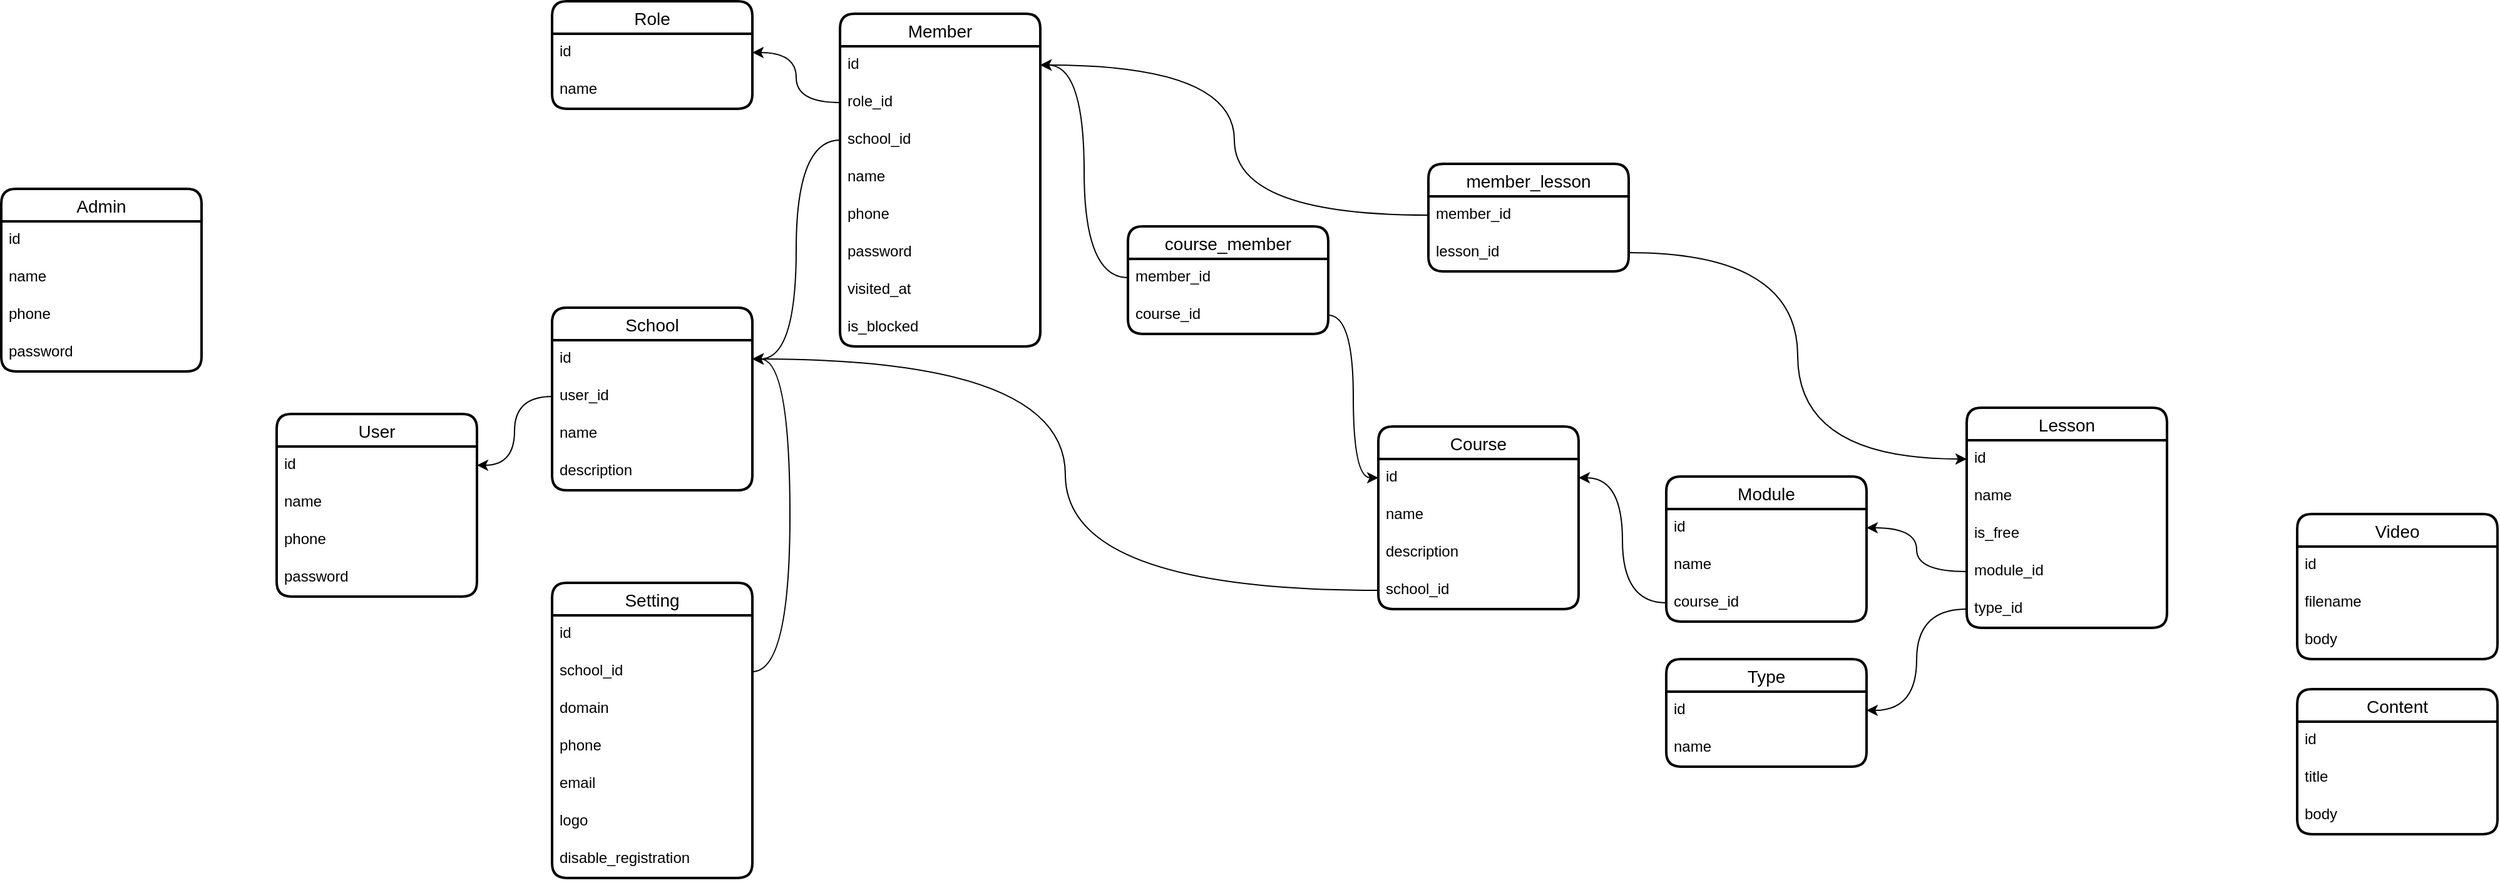 <mxfile version="22.1.16" type="github">
  <diagram name="Страница — 1" id="v7oM--o3gV5WJEw0xlFY">
    <mxGraphModel dx="1509" dy="777" grid="1" gridSize="10" guides="1" tooltips="1" connect="1" arrows="1" fold="1" page="1" pageScale="1" pageWidth="827" pageHeight="1169" math="0" shadow="0">
      <root>
        <mxCell id="0" />
        <mxCell id="1" parent="0" />
        <mxCell id="oS03hcmnEaacrs_FGBQ0-1" value="User" style="swimlane;fontStyle=0;childLayout=stackLayout;horizontal=1;startSize=26;horizontalStack=0;resizeParent=1;resizeParentMax=0;resizeLast=0;collapsible=1;marginBottom=0;align=center;fontSize=14;strokeWidth=2;rounded=1;shadow=0;glass=0;swimlaneLine=1;" parent="1" vertex="1">
          <mxGeometry x="260" y="670" width="160" height="146" as="geometry" />
        </mxCell>
        <mxCell id="oS03hcmnEaacrs_FGBQ0-2" value="id" style="text;strokeColor=none;fillColor=none;spacingLeft=4;spacingRight=4;overflow=hidden;rotatable=0;points=[[0,0.5],[1,0.5]];portConstraint=eastwest;fontSize=12;whiteSpace=wrap;html=1;" parent="oS03hcmnEaacrs_FGBQ0-1" vertex="1">
          <mxGeometry y="26" width="160" height="30" as="geometry" />
        </mxCell>
        <mxCell id="oS03hcmnEaacrs_FGBQ0-3" value="name" style="text;strokeColor=none;fillColor=none;spacingLeft=4;spacingRight=4;overflow=hidden;rotatable=0;points=[[0,0.5],[1,0.5]];portConstraint=eastwest;fontSize=12;whiteSpace=wrap;html=1;" parent="oS03hcmnEaacrs_FGBQ0-1" vertex="1">
          <mxGeometry y="56" width="160" height="30" as="geometry" />
        </mxCell>
        <mxCell id="oS03hcmnEaacrs_FGBQ0-4" value="phone" style="text;strokeColor=none;fillColor=none;spacingLeft=4;spacingRight=4;overflow=hidden;rotatable=0;points=[[0,0.5],[1,0.5]];portConstraint=eastwest;fontSize=12;whiteSpace=wrap;html=1;" parent="oS03hcmnEaacrs_FGBQ0-1" vertex="1">
          <mxGeometry y="86" width="160" height="30" as="geometry" />
        </mxCell>
        <mxCell id="oS03hcmnEaacrs_FGBQ0-5" value="password" style="text;strokeColor=none;fillColor=none;spacingLeft=4;spacingRight=4;overflow=hidden;rotatable=0;points=[[0,0.5],[1,0.5]];portConstraint=eastwest;fontSize=12;whiteSpace=wrap;html=1;" parent="oS03hcmnEaacrs_FGBQ0-1" vertex="1">
          <mxGeometry y="116" width="160" height="30" as="geometry" />
        </mxCell>
        <mxCell id="oS03hcmnEaacrs_FGBQ0-7" value="School" style="swimlane;fontStyle=0;childLayout=stackLayout;horizontal=1;startSize=26;horizontalStack=0;resizeParent=1;resizeParentMax=0;resizeLast=0;collapsible=1;marginBottom=0;align=center;fontSize=14;strokeWidth=2;rounded=1;shadow=0;glass=0;swimlaneLine=1;" parent="1" vertex="1">
          <mxGeometry x="480" y="585" width="160" height="146" as="geometry" />
        </mxCell>
        <mxCell id="oS03hcmnEaacrs_FGBQ0-8" value="id" style="text;strokeColor=none;fillColor=none;spacingLeft=4;spacingRight=4;overflow=hidden;rotatable=0;points=[[0,0.5],[1,0.5]];portConstraint=eastwest;fontSize=12;whiteSpace=wrap;html=1;" parent="oS03hcmnEaacrs_FGBQ0-7" vertex="1">
          <mxGeometry y="26" width="160" height="30" as="geometry" />
        </mxCell>
        <mxCell id="Zk29MJzxXKS4YO6dR20g-1" value="user_id" style="text;strokeColor=none;fillColor=none;spacingLeft=4;spacingRight=4;overflow=hidden;rotatable=0;points=[[0,0.5],[1,0.5]];portConstraint=eastwest;fontSize=12;whiteSpace=wrap;html=1;" parent="oS03hcmnEaacrs_FGBQ0-7" vertex="1">
          <mxGeometry y="56" width="160" height="30" as="geometry" />
        </mxCell>
        <mxCell id="oS03hcmnEaacrs_FGBQ0-9" value="name" style="text;strokeColor=none;fillColor=none;spacingLeft=4;spacingRight=4;overflow=hidden;rotatable=0;points=[[0,0.5],[1,0.5]];portConstraint=eastwest;fontSize=12;whiteSpace=wrap;html=1;" parent="oS03hcmnEaacrs_FGBQ0-7" vertex="1">
          <mxGeometry y="86" width="160" height="30" as="geometry" />
        </mxCell>
        <mxCell id="oS03hcmnEaacrs_FGBQ0-10" value="description" style="text;strokeColor=none;fillColor=none;spacingLeft=4;spacingRight=4;overflow=hidden;rotatable=0;points=[[0,0.5],[1,0.5]];portConstraint=eastwest;fontSize=12;whiteSpace=wrap;html=1;" parent="oS03hcmnEaacrs_FGBQ0-7" vertex="1">
          <mxGeometry y="116" width="160" height="30" as="geometry" />
        </mxCell>
        <mxCell id="oS03hcmnEaacrs_FGBQ0-12" value="Member" style="swimlane;fontStyle=0;childLayout=stackLayout;horizontal=1;startSize=26;horizontalStack=0;resizeParent=1;resizeParentMax=0;resizeLast=0;collapsible=1;marginBottom=0;align=center;fontSize=14;strokeWidth=2;rounded=1;shadow=0;glass=0;swimlaneLine=1;" parent="1" vertex="1">
          <mxGeometry x="710" y="350" width="160" height="266" as="geometry" />
        </mxCell>
        <mxCell id="oS03hcmnEaacrs_FGBQ0-13" value="id" style="text;strokeColor=none;fillColor=none;spacingLeft=4;spacingRight=4;overflow=hidden;rotatable=0;points=[[0,0.5],[1,0.5]];portConstraint=eastwest;fontSize=12;whiteSpace=wrap;html=1;" parent="oS03hcmnEaacrs_FGBQ0-12" vertex="1">
          <mxGeometry y="26" width="160" height="30" as="geometry" />
        </mxCell>
        <mxCell id="hkPwFCnZwp60vumQR1zY-2" value="role_id" style="text;strokeColor=none;fillColor=none;spacingLeft=4;spacingRight=4;overflow=hidden;rotatable=0;points=[[0,0.5],[1,0.5]];portConstraint=eastwest;fontSize=12;whiteSpace=wrap;html=1;" parent="oS03hcmnEaacrs_FGBQ0-12" vertex="1">
          <mxGeometry y="56" width="160" height="30" as="geometry" />
        </mxCell>
        <mxCell id="oS03hcmnEaacrs_FGBQ0-18" value="school_id" style="text;strokeColor=none;fillColor=none;spacingLeft=4;spacingRight=4;overflow=hidden;rotatable=0;points=[[0,0.5],[1,0.5]];portConstraint=eastwest;fontSize=12;whiteSpace=wrap;html=1;" parent="oS03hcmnEaacrs_FGBQ0-12" vertex="1">
          <mxGeometry y="86" width="160" height="30" as="geometry" />
        </mxCell>
        <mxCell id="oS03hcmnEaacrs_FGBQ0-14" value="name" style="text;strokeColor=none;fillColor=none;spacingLeft=4;spacingRight=4;overflow=hidden;rotatable=0;points=[[0,0.5],[1,0.5]];portConstraint=eastwest;fontSize=12;whiteSpace=wrap;html=1;" parent="oS03hcmnEaacrs_FGBQ0-12" vertex="1">
          <mxGeometry y="116" width="160" height="30" as="geometry" />
        </mxCell>
        <mxCell id="oS03hcmnEaacrs_FGBQ0-15" value="phone" style="text;strokeColor=none;fillColor=none;spacingLeft=4;spacingRight=4;overflow=hidden;rotatable=0;points=[[0,0.5],[1,0.5]];portConstraint=eastwest;fontSize=12;whiteSpace=wrap;html=1;" parent="oS03hcmnEaacrs_FGBQ0-12" vertex="1">
          <mxGeometry y="146" width="160" height="30" as="geometry" />
        </mxCell>
        <mxCell id="oS03hcmnEaacrs_FGBQ0-16" value="password" style="text;strokeColor=none;fillColor=none;spacingLeft=4;spacingRight=4;overflow=hidden;rotatable=0;points=[[0,0.5],[1,0.5]];portConstraint=eastwest;fontSize=12;whiteSpace=wrap;html=1;" parent="oS03hcmnEaacrs_FGBQ0-12" vertex="1">
          <mxGeometry y="176" width="160" height="30" as="geometry" />
        </mxCell>
        <mxCell id="oS03hcmnEaacrs_FGBQ0-17" value="visited_at" style="text;strokeColor=none;fillColor=none;spacingLeft=4;spacingRight=4;overflow=hidden;rotatable=0;points=[[0,0.5],[1,0.5]];portConstraint=eastwest;fontSize=12;whiteSpace=wrap;html=1;" parent="oS03hcmnEaacrs_FGBQ0-12" vertex="1">
          <mxGeometry y="206" width="160" height="30" as="geometry" />
        </mxCell>
        <mxCell id="oS03hcmnEaacrs_FGBQ0-19" value="is_blocked" style="text;strokeColor=none;fillColor=none;spacingLeft=4;spacingRight=4;overflow=hidden;rotatable=0;points=[[0,0.5],[1,0.5]];portConstraint=eastwest;fontSize=12;whiteSpace=wrap;html=1;" parent="oS03hcmnEaacrs_FGBQ0-12" vertex="1">
          <mxGeometry y="236" width="160" height="30" as="geometry" />
        </mxCell>
        <mxCell id="oS03hcmnEaacrs_FGBQ0-20" value="Setting" style="swimlane;fontStyle=0;childLayout=stackLayout;horizontal=1;startSize=26;horizontalStack=0;resizeParent=1;resizeParentMax=0;resizeLast=0;collapsible=1;marginBottom=0;align=center;fontSize=14;strokeWidth=2;rounded=1;shadow=0;glass=0;swimlaneLine=1;" parent="1" vertex="1">
          <mxGeometry x="480" y="805" width="160" height="236" as="geometry" />
        </mxCell>
        <mxCell id="oS03hcmnEaacrs_FGBQ0-21" value="id" style="text;strokeColor=none;fillColor=none;spacingLeft=4;spacingRight=4;overflow=hidden;rotatable=0;points=[[0,0.5],[1,0.5]];portConstraint=eastwest;fontSize=12;whiteSpace=wrap;html=1;" parent="oS03hcmnEaacrs_FGBQ0-20" vertex="1">
          <mxGeometry y="26" width="160" height="30" as="geometry" />
        </mxCell>
        <mxCell id="Zk29MJzxXKS4YO6dR20g-4" value="school_id" style="text;strokeColor=none;fillColor=none;spacingLeft=4;spacingRight=4;overflow=hidden;rotatable=0;points=[[0,0.5],[1,0.5]];portConstraint=eastwest;fontSize=12;whiteSpace=wrap;html=1;" parent="oS03hcmnEaacrs_FGBQ0-20" vertex="1">
          <mxGeometry y="56" width="160" height="30" as="geometry" />
        </mxCell>
        <mxCell id="oS03hcmnEaacrs_FGBQ0-22" value="domain" style="text;strokeColor=none;fillColor=none;spacingLeft=4;spacingRight=4;overflow=hidden;rotatable=0;points=[[0,0.5],[1,0.5]];portConstraint=eastwest;fontSize=12;whiteSpace=wrap;html=1;" parent="oS03hcmnEaacrs_FGBQ0-20" vertex="1">
          <mxGeometry y="86" width="160" height="30" as="geometry" />
        </mxCell>
        <mxCell id="oS03hcmnEaacrs_FGBQ0-23" value="phone" style="text;strokeColor=none;fillColor=none;spacingLeft=4;spacingRight=4;overflow=hidden;rotatable=0;points=[[0,0.5],[1,0.5]];portConstraint=eastwest;fontSize=12;whiteSpace=wrap;html=1;" parent="oS03hcmnEaacrs_FGBQ0-20" vertex="1">
          <mxGeometry y="116" width="160" height="30" as="geometry" />
        </mxCell>
        <mxCell id="oS03hcmnEaacrs_FGBQ0-24" value="email" style="text;strokeColor=none;fillColor=none;spacingLeft=4;spacingRight=4;overflow=hidden;rotatable=0;points=[[0,0.5],[1,0.5]];portConstraint=eastwest;fontSize=12;whiteSpace=wrap;html=1;" parent="oS03hcmnEaacrs_FGBQ0-20" vertex="1">
          <mxGeometry y="146" width="160" height="30" as="geometry" />
        </mxCell>
        <mxCell id="oS03hcmnEaacrs_FGBQ0-25" value="logo" style="text;strokeColor=none;fillColor=none;spacingLeft=4;spacingRight=4;overflow=hidden;rotatable=0;points=[[0,0.5],[1,0.5]];portConstraint=eastwest;fontSize=12;whiteSpace=wrap;html=1;" parent="oS03hcmnEaacrs_FGBQ0-20" vertex="1">
          <mxGeometry y="176" width="160" height="30" as="geometry" />
        </mxCell>
        <mxCell id="oS03hcmnEaacrs_FGBQ0-26" value="disable_registration" style="text;strokeColor=none;fillColor=none;spacingLeft=4;spacingRight=4;overflow=hidden;rotatable=0;points=[[0,0.5],[1,0.5]];portConstraint=eastwest;fontSize=12;whiteSpace=wrap;html=1;" parent="oS03hcmnEaacrs_FGBQ0-20" vertex="1">
          <mxGeometry y="206" width="160" height="30" as="geometry" />
        </mxCell>
        <mxCell id="oS03hcmnEaacrs_FGBQ0-27" value="Course" style="swimlane;fontStyle=0;childLayout=stackLayout;horizontal=1;startSize=26;horizontalStack=0;resizeParent=1;resizeParentMax=0;resizeLast=0;collapsible=1;marginBottom=0;align=center;fontSize=14;strokeWidth=2;rounded=1;shadow=0;glass=0;swimlaneLine=1;" parent="1" vertex="1">
          <mxGeometry x="1140" y="680" width="160" height="146" as="geometry" />
        </mxCell>
        <mxCell id="oS03hcmnEaacrs_FGBQ0-28" value="id" style="text;strokeColor=none;fillColor=none;spacingLeft=4;spacingRight=4;overflow=hidden;rotatable=0;points=[[0,0.5],[1,0.5]];portConstraint=eastwest;fontSize=12;whiteSpace=wrap;html=1;" parent="oS03hcmnEaacrs_FGBQ0-27" vertex="1">
          <mxGeometry y="26" width="160" height="30" as="geometry" />
        </mxCell>
        <mxCell id="oS03hcmnEaacrs_FGBQ0-29" value="name" style="text;strokeColor=none;fillColor=none;spacingLeft=4;spacingRight=4;overflow=hidden;rotatable=0;points=[[0,0.5],[1,0.5]];portConstraint=eastwest;fontSize=12;whiteSpace=wrap;html=1;" parent="oS03hcmnEaacrs_FGBQ0-27" vertex="1">
          <mxGeometry y="56" width="160" height="30" as="geometry" />
        </mxCell>
        <mxCell id="oS03hcmnEaacrs_FGBQ0-30" value="description" style="text;strokeColor=none;fillColor=none;spacingLeft=4;spacingRight=4;overflow=hidden;rotatable=0;points=[[0,0.5],[1,0.5]];portConstraint=eastwest;fontSize=12;whiteSpace=wrap;html=1;" parent="oS03hcmnEaacrs_FGBQ0-27" vertex="1">
          <mxGeometry y="86" width="160" height="30" as="geometry" />
        </mxCell>
        <mxCell id="Zk29MJzxXKS4YO6dR20g-8" value="school_id" style="text;strokeColor=none;fillColor=none;spacingLeft=4;spacingRight=4;overflow=hidden;rotatable=0;points=[[0,0.5],[1,0.5]];portConstraint=eastwest;fontSize=12;whiteSpace=wrap;html=1;" parent="oS03hcmnEaacrs_FGBQ0-27" vertex="1">
          <mxGeometry y="116" width="160" height="30" as="geometry" />
        </mxCell>
        <mxCell id="oS03hcmnEaacrs_FGBQ0-32" value="Module" style="swimlane;fontStyle=0;childLayout=stackLayout;horizontal=1;startSize=26;horizontalStack=0;resizeParent=1;resizeParentMax=0;resizeLast=0;collapsible=1;marginBottom=0;align=center;fontSize=14;strokeWidth=2;rounded=1;shadow=0;glass=0;swimlaneLine=1;" parent="1" vertex="1">
          <mxGeometry x="1370" y="720" width="160" height="116" as="geometry" />
        </mxCell>
        <mxCell id="oS03hcmnEaacrs_FGBQ0-33" value="id" style="text;strokeColor=none;fillColor=none;spacingLeft=4;spacingRight=4;overflow=hidden;rotatable=0;points=[[0,0.5],[1,0.5]];portConstraint=eastwest;fontSize=12;whiteSpace=wrap;html=1;" parent="oS03hcmnEaacrs_FGBQ0-32" vertex="1">
          <mxGeometry y="26" width="160" height="30" as="geometry" />
        </mxCell>
        <mxCell id="oS03hcmnEaacrs_FGBQ0-34" value="name" style="text;strokeColor=none;fillColor=none;spacingLeft=4;spacingRight=4;overflow=hidden;rotatable=0;points=[[0,0.5],[1,0.5]];portConstraint=eastwest;fontSize=12;whiteSpace=wrap;html=1;" parent="oS03hcmnEaacrs_FGBQ0-32" vertex="1">
          <mxGeometry y="56" width="160" height="30" as="geometry" />
        </mxCell>
        <mxCell id="Zk29MJzxXKS4YO6dR20g-12" value="course_id" style="text;strokeColor=none;fillColor=none;spacingLeft=4;spacingRight=4;overflow=hidden;rotatable=0;points=[[0,0.5],[1,0.5]];portConstraint=eastwest;fontSize=12;whiteSpace=wrap;html=1;" parent="oS03hcmnEaacrs_FGBQ0-32" vertex="1">
          <mxGeometry y="86" width="160" height="30" as="geometry" />
        </mxCell>
        <mxCell id="oS03hcmnEaacrs_FGBQ0-37" value="Lesson" style="swimlane;fontStyle=0;childLayout=stackLayout;horizontal=1;startSize=26;horizontalStack=0;resizeParent=1;resizeParentMax=0;resizeLast=0;collapsible=1;marginBottom=0;align=center;fontSize=14;strokeWidth=2;rounded=1;shadow=0;glass=0;swimlaneLine=1;" parent="1" vertex="1">
          <mxGeometry x="1610" y="665" width="160" height="176" as="geometry" />
        </mxCell>
        <mxCell id="oS03hcmnEaacrs_FGBQ0-38" value="id" style="text;strokeColor=none;fillColor=none;spacingLeft=4;spacingRight=4;overflow=hidden;rotatable=0;points=[[0,0.5],[1,0.5]];portConstraint=eastwest;fontSize=12;whiteSpace=wrap;html=1;" parent="oS03hcmnEaacrs_FGBQ0-37" vertex="1">
          <mxGeometry y="26" width="160" height="30" as="geometry" />
        </mxCell>
        <mxCell id="oS03hcmnEaacrs_FGBQ0-39" value="name" style="text;strokeColor=none;fillColor=none;spacingLeft=4;spacingRight=4;overflow=hidden;rotatable=0;points=[[0,0.5],[1,0.5]];portConstraint=eastwest;fontSize=12;whiteSpace=wrap;html=1;" parent="oS03hcmnEaacrs_FGBQ0-37" vertex="1">
          <mxGeometry y="56" width="160" height="30" as="geometry" />
        </mxCell>
        <mxCell id="hkPwFCnZwp60vumQR1zY-17" value="is_free" style="text;strokeColor=none;fillColor=none;spacingLeft=4;spacingRight=4;overflow=hidden;rotatable=0;points=[[0,0.5],[1,0.5]];portConstraint=eastwest;fontSize=12;whiteSpace=wrap;html=1;" parent="oS03hcmnEaacrs_FGBQ0-37" vertex="1">
          <mxGeometry y="86" width="160" height="30" as="geometry" />
        </mxCell>
        <mxCell id="Zk29MJzxXKS4YO6dR20g-16" value="module_id" style="text;strokeColor=none;fillColor=none;spacingLeft=4;spacingRight=4;overflow=hidden;rotatable=0;points=[[0,0.5],[1,0.5]];portConstraint=eastwest;fontSize=12;whiteSpace=wrap;html=1;" parent="oS03hcmnEaacrs_FGBQ0-37" vertex="1">
          <mxGeometry y="116" width="160" height="30" as="geometry" />
        </mxCell>
        <mxCell id="oS03hcmnEaacrs_FGBQ0-51" value="type_id" style="text;strokeColor=none;fillColor=none;spacingLeft=4;spacingRight=4;overflow=hidden;rotatable=0;points=[[0,0.5],[1,0.5]];portConstraint=eastwest;fontSize=12;whiteSpace=wrap;html=1;" parent="oS03hcmnEaacrs_FGBQ0-37" vertex="1">
          <mxGeometry y="146" width="160" height="30" as="geometry" />
        </mxCell>
        <mxCell id="oS03hcmnEaacrs_FGBQ0-42" value="Content" style="swimlane;fontStyle=0;childLayout=stackLayout;horizontal=1;startSize=26;horizontalStack=0;resizeParent=1;resizeParentMax=0;resizeLast=0;collapsible=1;marginBottom=0;align=center;fontSize=14;strokeWidth=2;rounded=1;shadow=0;glass=0;swimlaneLine=1;" parent="1" vertex="1">
          <mxGeometry x="1874" y="890" width="160" height="116" as="geometry" />
        </mxCell>
        <mxCell id="oS03hcmnEaacrs_FGBQ0-43" value="id" style="text;strokeColor=none;fillColor=none;spacingLeft=4;spacingRight=4;overflow=hidden;rotatable=0;points=[[0,0.5],[1,0.5]];portConstraint=eastwest;fontSize=12;whiteSpace=wrap;html=1;" parent="oS03hcmnEaacrs_FGBQ0-42" vertex="1">
          <mxGeometry y="26" width="160" height="30" as="geometry" />
        </mxCell>
        <mxCell id="oS03hcmnEaacrs_FGBQ0-44" value="title" style="text;strokeColor=none;fillColor=none;spacingLeft=4;spacingRight=4;overflow=hidden;rotatable=0;points=[[0,0.5],[1,0.5]];portConstraint=eastwest;fontSize=12;whiteSpace=wrap;html=1;" parent="oS03hcmnEaacrs_FGBQ0-42" vertex="1">
          <mxGeometry y="56" width="160" height="30" as="geometry" />
        </mxCell>
        <mxCell id="oS03hcmnEaacrs_FGBQ0-45" value="body" style="text;strokeColor=none;fillColor=none;spacingLeft=4;spacingRight=4;overflow=hidden;rotatable=0;points=[[0,0.5],[1,0.5]];portConstraint=eastwest;fontSize=12;whiteSpace=wrap;html=1;" parent="oS03hcmnEaacrs_FGBQ0-42" vertex="1">
          <mxGeometry y="86" width="160" height="30" as="geometry" />
        </mxCell>
        <mxCell id="oS03hcmnEaacrs_FGBQ0-47" value="Type" style="swimlane;fontStyle=0;childLayout=stackLayout;horizontal=1;startSize=26;horizontalStack=0;resizeParent=1;resizeParentMax=0;resizeLast=0;collapsible=1;marginBottom=0;align=center;fontSize=14;strokeWidth=2;rounded=1;shadow=0;glass=0;swimlaneLine=1;" parent="1" vertex="1">
          <mxGeometry x="1370" y="866" width="160" height="86" as="geometry" />
        </mxCell>
        <mxCell id="oS03hcmnEaacrs_FGBQ0-48" value="id" style="text;strokeColor=none;fillColor=none;spacingLeft=4;spacingRight=4;overflow=hidden;rotatable=0;points=[[0,0.5],[1,0.5]];portConstraint=eastwest;fontSize=12;whiteSpace=wrap;html=1;" parent="oS03hcmnEaacrs_FGBQ0-47" vertex="1">
          <mxGeometry y="26" width="160" height="30" as="geometry" />
        </mxCell>
        <mxCell id="oS03hcmnEaacrs_FGBQ0-49" value="name" style="text;strokeColor=none;fillColor=none;spacingLeft=4;spacingRight=4;overflow=hidden;rotatable=0;points=[[0,0.5],[1,0.5]];portConstraint=eastwest;fontSize=12;whiteSpace=wrap;html=1;" parent="oS03hcmnEaacrs_FGBQ0-47" vertex="1">
          <mxGeometry y="56" width="160" height="30" as="geometry" />
        </mxCell>
        <mxCell id="oS03hcmnEaacrs_FGBQ0-52" style="edgeStyle=orthogonalEdgeStyle;rounded=0;orthogonalLoop=1;jettySize=auto;html=1;entryX=1;entryY=0.5;entryDx=0;entryDy=0;curved=1;" parent="1" source="oS03hcmnEaacrs_FGBQ0-51" target="oS03hcmnEaacrs_FGBQ0-48" edge="1">
          <mxGeometry relative="1" as="geometry" />
        </mxCell>
        <mxCell id="oS03hcmnEaacrs_FGBQ0-53" value="Video" style="swimlane;fontStyle=0;childLayout=stackLayout;horizontal=1;startSize=26;horizontalStack=0;resizeParent=1;resizeParentMax=0;resizeLast=0;collapsible=1;marginBottom=0;align=center;fontSize=14;strokeWidth=2;rounded=1;shadow=0;glass=0;swimlaneLine=1;" parent="1" vertex="1">
          <mxGeometry x="1874" y="750" width="160" height="116" as="geometry" />
        </mxCell>
        <mxCell id="oS03hcmnEaacrs_FGBQ0-54" value="id" style="text;strokeColor=none;fillColor=none;spacingLeft=4;spacingRight=4;overflow=hidden;rotatable=0;points=[[0,0.5],[1,0.5]];portConstraint=eastwest;fontSize=12;whiteSpace=wrap;html=1;" parent="oS03hcmnEaacrs_FGBQ0-53" vertex="1">
          <mxGeometry y="26" width="160" height="30" as="geometry" />
        </mxCell>
        <mxCell id="oS03hcmnEaacrs_FGBQ0-55" value="filename" style="text;strokeColor=none;fillColor=none;spacingLeft=4;spacingRight=4;overflow=hidden;rotatable=0;points=[[0,0.5],[1,0.5]];portConstraint=eastwest;fontSize=12;whiteSpace=wrap;html=1;" parent="oS03hcmnEaacrs_FGBQ0-53" vertex="1">
          <mxGeometry y="56" width="160" height="30" as="geometry" />
        </mxCell>
        <mxCell id="oS03hcmnEaacrs_FGBQ0-56" value="body" style="text;strokeColor=none;fillColor=none;spacingLeft=4;spacingRight=4;overflow=hidden;rotatable=0;points=[[0,0.5],[1,0.5]];portConstraint=eastwest;fontSize=12;whiteSpace=wrap;html=1;" parent="oS03hcmnEaacrs_FGBQ0-53" vertex="1">
          <mxGeometry y="86" width="160" height="30" as="geometry" />
        </mxCell>
        <mxCell id="Zk29MJzxXKS4YO6dR20g-3" style="edgeStyle=orthogonalEdgeStyle;rounded=0;orthogonalLoop=1;jettySize=auto;html=1;entryX=1;entryY=0.5;entryDx=0;entryDy=0;curved=1;" parent="1" source="Zk29MJzxXKS4YO6dR20g-1" target="oS03hcmnEaacrs_FGBQ0-2" edge="1">
          <mxGeometry relative="1" as="geometry" />
        </mxCell>
        <mxCell id="Zk29MJzxXKS4YO6dR20g-5" style="edgeStyle=orthogonalEdgeStyle;rounded=0;orthogonalLoop=1;jettySize=auto;html=1;entryX=1;entryY=0.5;entryDx=0;entryDy=0;curved=1;" parent="1" source="Zk29MJzxXKS4YO6dR20g-4" target="oS03hcmnEaacrs_FGBQ0-8" edge="1">
          <mxGeometry relative="1" as="geometry">
            <Array as="points">
              <mxPoint x="670" y="876" />
              <mxPoint x="670" y="626" />
            </Array>
          </mxGeometry>
        </mxCell>
        <mxCell id="Zk29MJzxXKS4YO6dR20g-9" style="edgeStyle=orthogonalEdgeStyle;rounded=0;orthogonalLoop=1;jettySize=auto;html=1;entryX=1;entryY=0.5;entryDx=0;entryDy=0;curved=1;" parent="1" source="Zk29MJzxXKS4YO6dR20g-8" target="oS03hcmnEaacrs_FGBQ0-8" edge="1">
          <mxGeometry relative="1" as="geometry" />
        </mxCell>
        <mxCell id="Zk29MJzxXKS4YO6dR20g-13" style="edgeStyle=orthogonalEdgeStyle;rounded=0;orthogonalLoop=1;jettySize=auto;html=1;entryX=1;entryY=0.5;entryDx=0;entryDy=0;curved=1;" parent="1" source="Zk29MJzxXKS4YO6dR20g-12" target="oS03hcmnEaacrs_FGBQ0-28" edge="1">
          <mxGeometry relative="1" as="geometry" />
        </mxCell>
        <mxCell id="Zk29MJzxXKS4YO6dR20g-14" style="edgeStyle=orthogonalEdgeStyle;rounded=0;orthogonalLoop=1;jettySize=auto;html=1;entryX=1;entryY=0.5;entryDx=0;entryDy=0;curved=1;" parent="1" source="oS03hcmnEaacrs_FGBQ0-18" target="oS03hcmnEaacrs_FGBQ0-8" edge="1">
          <mxGeometry relative="1" as="geometry" />
        </mxCell>
        <mxCell id="Zk29MJzxXKS4YO6dR20g-17" style="edgeStyle=orthogonalEdgeStyle;rounded=0;orthogonalLoop=1;jettySize=auto;html=1;entryX=1;entryY=0.5;entryDx=0;entryDy=0;curved=1;" parent="1" source="Zk29MJzxXKS4YO6dR20g-16" target="oS03hcmnEaacrs_FGBQ0-33" edge="1">
          <mxGeometry relative="1" as="geometry" />
        </mxCell>
        <mxCell id="hkPwFCnZwp60vumQR1zY-3" value="Role" style="swimlane;fontStyle=0;childLayout=stackLayout;horizontal=1;startSize=26;horizontalStack=0;resizeParent=1;resizeParentMax=0;resizeLast=0;collapsible=1;marginBottom=0;align=center;fontSize=14;strokeWidth=2;rounded=1;shadow=0;glass=0;swimlaneLine=1;" parent="1" vertex="1">
          <mxGeometry x="480" y="340" width="160" height="86" as="geometry" />
        </mxCell>
        <mxCell id="hkPwFCnZwp60vumQR1zY-4" value="id" style="text;strokeColor=none;fillColor=none;spacingLeft=4;spacingRight=4;overflow=hidden;rotatable=0;points=[[0,0.5],[1,0.5]];portConstraint=eastwest;fontSize=12;whiteSpace=wrap;html=1;" parent="hkPwFCnZwp60vumQR1zY-3" vertex="1">
          <mxGeometry y="26" width="160" height="30" as="geometry" />
        </mxCell>
        <mxCell id="hkPwFCnZwp60vumQR1zY-6" value="name" style="text;strokeColor=none;fillColor=none;spacingLeft=4;spacingRight=4;overflow=hidden;rotatable=0;points=[[0,0.5],[1,0.5]];portConstraint=eastwest;fontSize=12;whiteSpace=wrap;html=1;" parent="hkPwFCnZwp60vumQR1zY-3" vertex="1">
          <mxGeometry y="56" width="160" height="30" as="geometry" />
        </mxCell>
        <mxCell id="hkPwFCnZwp60vumQR1zY-8" style="edgeStyle=orthogonalEdgeStyle;rounded=0;orthogonalLoop=1;jettySize=auto;html=1;entryX=1;entryY=0.5;entryDx=0;entryDy=0;curved=1;" parent="1" source="hkPwFCnZwp60vumQR1zY-2" target="hkPwFCnZwp60vumQR1zY-4" edge="1">
          <mxGeometry relative="1" as="geometry" />
        </mxCell>
        <mxCell id="hkPwFCnZwp60vumQR1zY-9" value="Admin" style="swimlane;fontStyle=0;childLayout=stackLayout;horizontal=1;startSize=26;horizontalStack=0;resizeParent=1;resizeParentMax=0;resizeLast=0;collapsible=1;marginBottom=0;align=center;fontSize=14;strokeWidth=2;rounded=1;shadow=0;glass=0;swimlaneLine=1;" parent="1" vertex="1">
          <mxGeometry x="40" y="490" width="160" height="146" as="geometry" />
        </mxCell>
        <mxCell id="hkPwFCnZwp60vumQR1zY-10" value="id" style="text;strokeColor=none;fillColor=none;spacingLeft=4;spacingRight=4;overflow=hidden;rotatable=0;points=[[0,0.5],[1,0.5]];portConstraint=eastwest;fontSize=12;whiteSpace=wrap;html=1;" parent="hkPwFCnZwp60vumQR1zY-9" vertex="1">
          <mxGeometry y="26" width="160" height="30" as="geometry" />
        </mxCell>
        <mxCell id="hkPwFCnZwp60vumQR1zY-11" value="name" style="text;strokeColor=none;fillColor=none;spacingLeft=4;spacingRight=4;overflow=hidden;rotatable=0;points=[[0,0.5],[1,0.5]];portConstraint=eastwest;fontSize=12;whiteSpace=wrap;html=1;" parent="hkPwFCnZwp60vumQR1zY-9" vertex="1">
          <mxGeometry y="56" width="160" height="30" as="geometry" />
        </mxCell>
        <mxCell id="hkPwFCnZwp60vumQR1zY-12" value="phone" style="text;strokeColor=none;fillColor=none;spacingLeft=4;spacingRight=4;overflow=hidden;rotatable=0;points=[[0,0.5],[1,0.5]];portConstraint=eastwest;fontSize=12;whiteSpace=wrap;html=1;" parent="hkPwFCnZwp60vumQR1zY-9" vertex="1">
          <mxGeometry y="86" width="160" height="30" as="geometry" />
        </mxCell>
        <mxCell id="hkPwFCnZwp60vumQR1zY-13" value="password" style="text;strokeColor=none;fillColor=none;spacingLeft=4;spacingRight=4;overflow=hidden;rotatable=0;points=[[0,0.5],[1,0.5]];portConstraint=eastwest;fontSize=12;whiteSpace=wrap;html=1;" parent="hkPwFCnZwp60vumQR1zY-9" vertex="1">
          <mxGeometry y="116" width="160" height="30" as="geometry" />
        </mxCell>
        <mxCell id="hkPwFCnZwp60vumQR1zY-18" value="course_member" style="swimlane;fontStyle=0;childLayout=stackLayout;horizontal=1;startSize=26;horizontalStack=0;resizeParent=1;resizeParentMax=0;resizeLast=0;collapsible=1;marginBottom=0;align=center;fontSize=14;strokeWidth=2;rounded=1;shadow=0;glass=0;swimlaneLine=1;" parent="1" vertex="1">
          <mxGeometry x="940" y="520" width="160" height="86" as="geometry" />
        </mxCell>
        <mxCell id="hkPwFCnZwp60vumQR1zY-20" value="member_id" style="text;strokeColor=none;fillColor=none;spacingLeft=4;spacingRight=4;overflow=hidden;rotatable=0;points=[[0,0.5],[1,0.5]];portConstraint=eastwest;fontSize=12;whiteSpace=wrap;html=1;" parent="hkPwFCnZwp60vumQR1zY-18" vertex="1">
          <mxGeometry y="26" width="160" height="30" as="geometry" />
        </mxCell>
        <mxCell id="hkPwFCnZwp60vumQR1zY-19" value="course_id" style="text;strokeColor=none;fillColor=none;spacingLeft=4;spacingRight=4;overflow=hidden;rotatable=0;points=[[0,0.5],[1,0.5]];portConstraint=eastwest;fontSize=12;whiteSpace=wrap;html=1;" parent="hkPwFCnZwp60vumQR1zY-18" vertex="1">
          <mxGeometry y="56" width="160" height="30" as="geometry" />
        </mxCell>
        <mxCell id="yGnYdPz0xtIw6dgkBTYU-1" value="member_lesson" style="swimlane;fontStyle=0;childLayout=stackLayout;horizontal=1;startSize=26;horizontalStack=0;resizeParent=1;resizeParentMax=0;resizeLast=0;collapsible=1;marginBottom=0;align=center;fontSize=14;strokeWidth=2;rounded=1;shadow=0;glass=0;swimlaneLine=1;" vertex="1" parent="1">
          <mxGeometry x="1180" y="470" width="160" height="86" as="geometry" />
        </mxCell>
        <mxCell id="yGnYdPz0xtIw6dgkBTYU-3" value="member_id" style="text;strokeColor=none;fillColor=none;spacingLeft=4;spacingRight=4;overflow=hidden;rotatable=0;points=[[0,0.5],[1,0.5]];portConstraint=eastwest;fontSize=12;whiteSpace=wrap;html=1;" vertex="1" parent="yGnYdPz0xtIw6dgkBTYU-1">
          <mxGeometry y="26" width="160" height="30" as="geometry" />
        </mxCell>
        <mxCell id="yGnYdPz0xtIw6dgkBTYU-2" value="lesson_id" style="text;strokeColor=none;fillColor=none;spacingLeft=4;spacingRight=4;overflow=hidden;rotatable=0;points=[[0,0.5],[1,0.5]];portConstraint=eastwest;fontSize=12;whiteSpace=wrap;html=1;" vertex="1" parent="yGnYdPz0xtIw6dgkBTYU-1">
          <mxGeometry y="56" width="160" height="30" as="geometry" />
        </mxCell>
        <mxCell id="yGnYdPz0xtIw6dgkBTYU-4" style="edgeStyle=orthogonalEdgeStyle;rounded=0;orthogonalLoop=1;jettySize=auto;html=1;entryX=0;entryY=0.5;entryDx=0;entryDy=0;curved=1;" edge="1" parent="1" source="hkPwFCnZwp60vumQR1zY-19" target="oS03hcmnEaacrs_FGBQ0-28">
          <mxGeometry relative="1" as="geometry" />
        </mxCell>
        <mxCell id="yGnYdPz0xtIw6dgkBTYU-5" style="edgeStyle=orthogonalEdgeStyle;rounded=0;orthogonalLoop=1;jettySize=auto;html=1;entryX=1;entryY=0.5;entryDx=0;entryDy=0;curved=1;" edge="1" parent="1" source="hkPwFCnZwp60vumQR1zY-20" target="oS03hcmnEaacrs_FGBQ0-13">
          <mxGeometry relative="1" as="geometry" />
        </mxCell>
        <mxCell id="yGnYdPz0xtIw6dgkBTYU-6" style="edgeStyle=orthogonalEdgeStyle;rounded=0;orthogonalLoop=1;jettySize=auto;html=1;entryX=1;entryY=0.5;entryDx=0;entryDy=0;curved=1;" edge="1" parent="1" source="yGnYdPz0xtIw6dgkBTYU-3" target="oS03hcmnEaacrs_FGBQ0-13">
          <mxGeometry relative="1" as="geometry" />
        </mxCell>
        <mxCell id="yGnYdPz0xtIw6dgkBTYU-7" style="edgeStyle=orthogonalEdgeStyle;rounded=0;orthogonalLoop=1;jettySize=auto;html=1;entryX=0;entryY=0.5;entryDx=0;entryDy=0;curved=1;" edge="1" parent="1" source="yGnYdPz0xtIw6dgkBTYU-2" target="oS03hcmnEaacrs_FGBQ0-38">
          <mxGeometry relative="1" as="geometry" />
        </mxCell>
      </root>
    </mxGraphModel>
  </diagram>
</mxfile>
